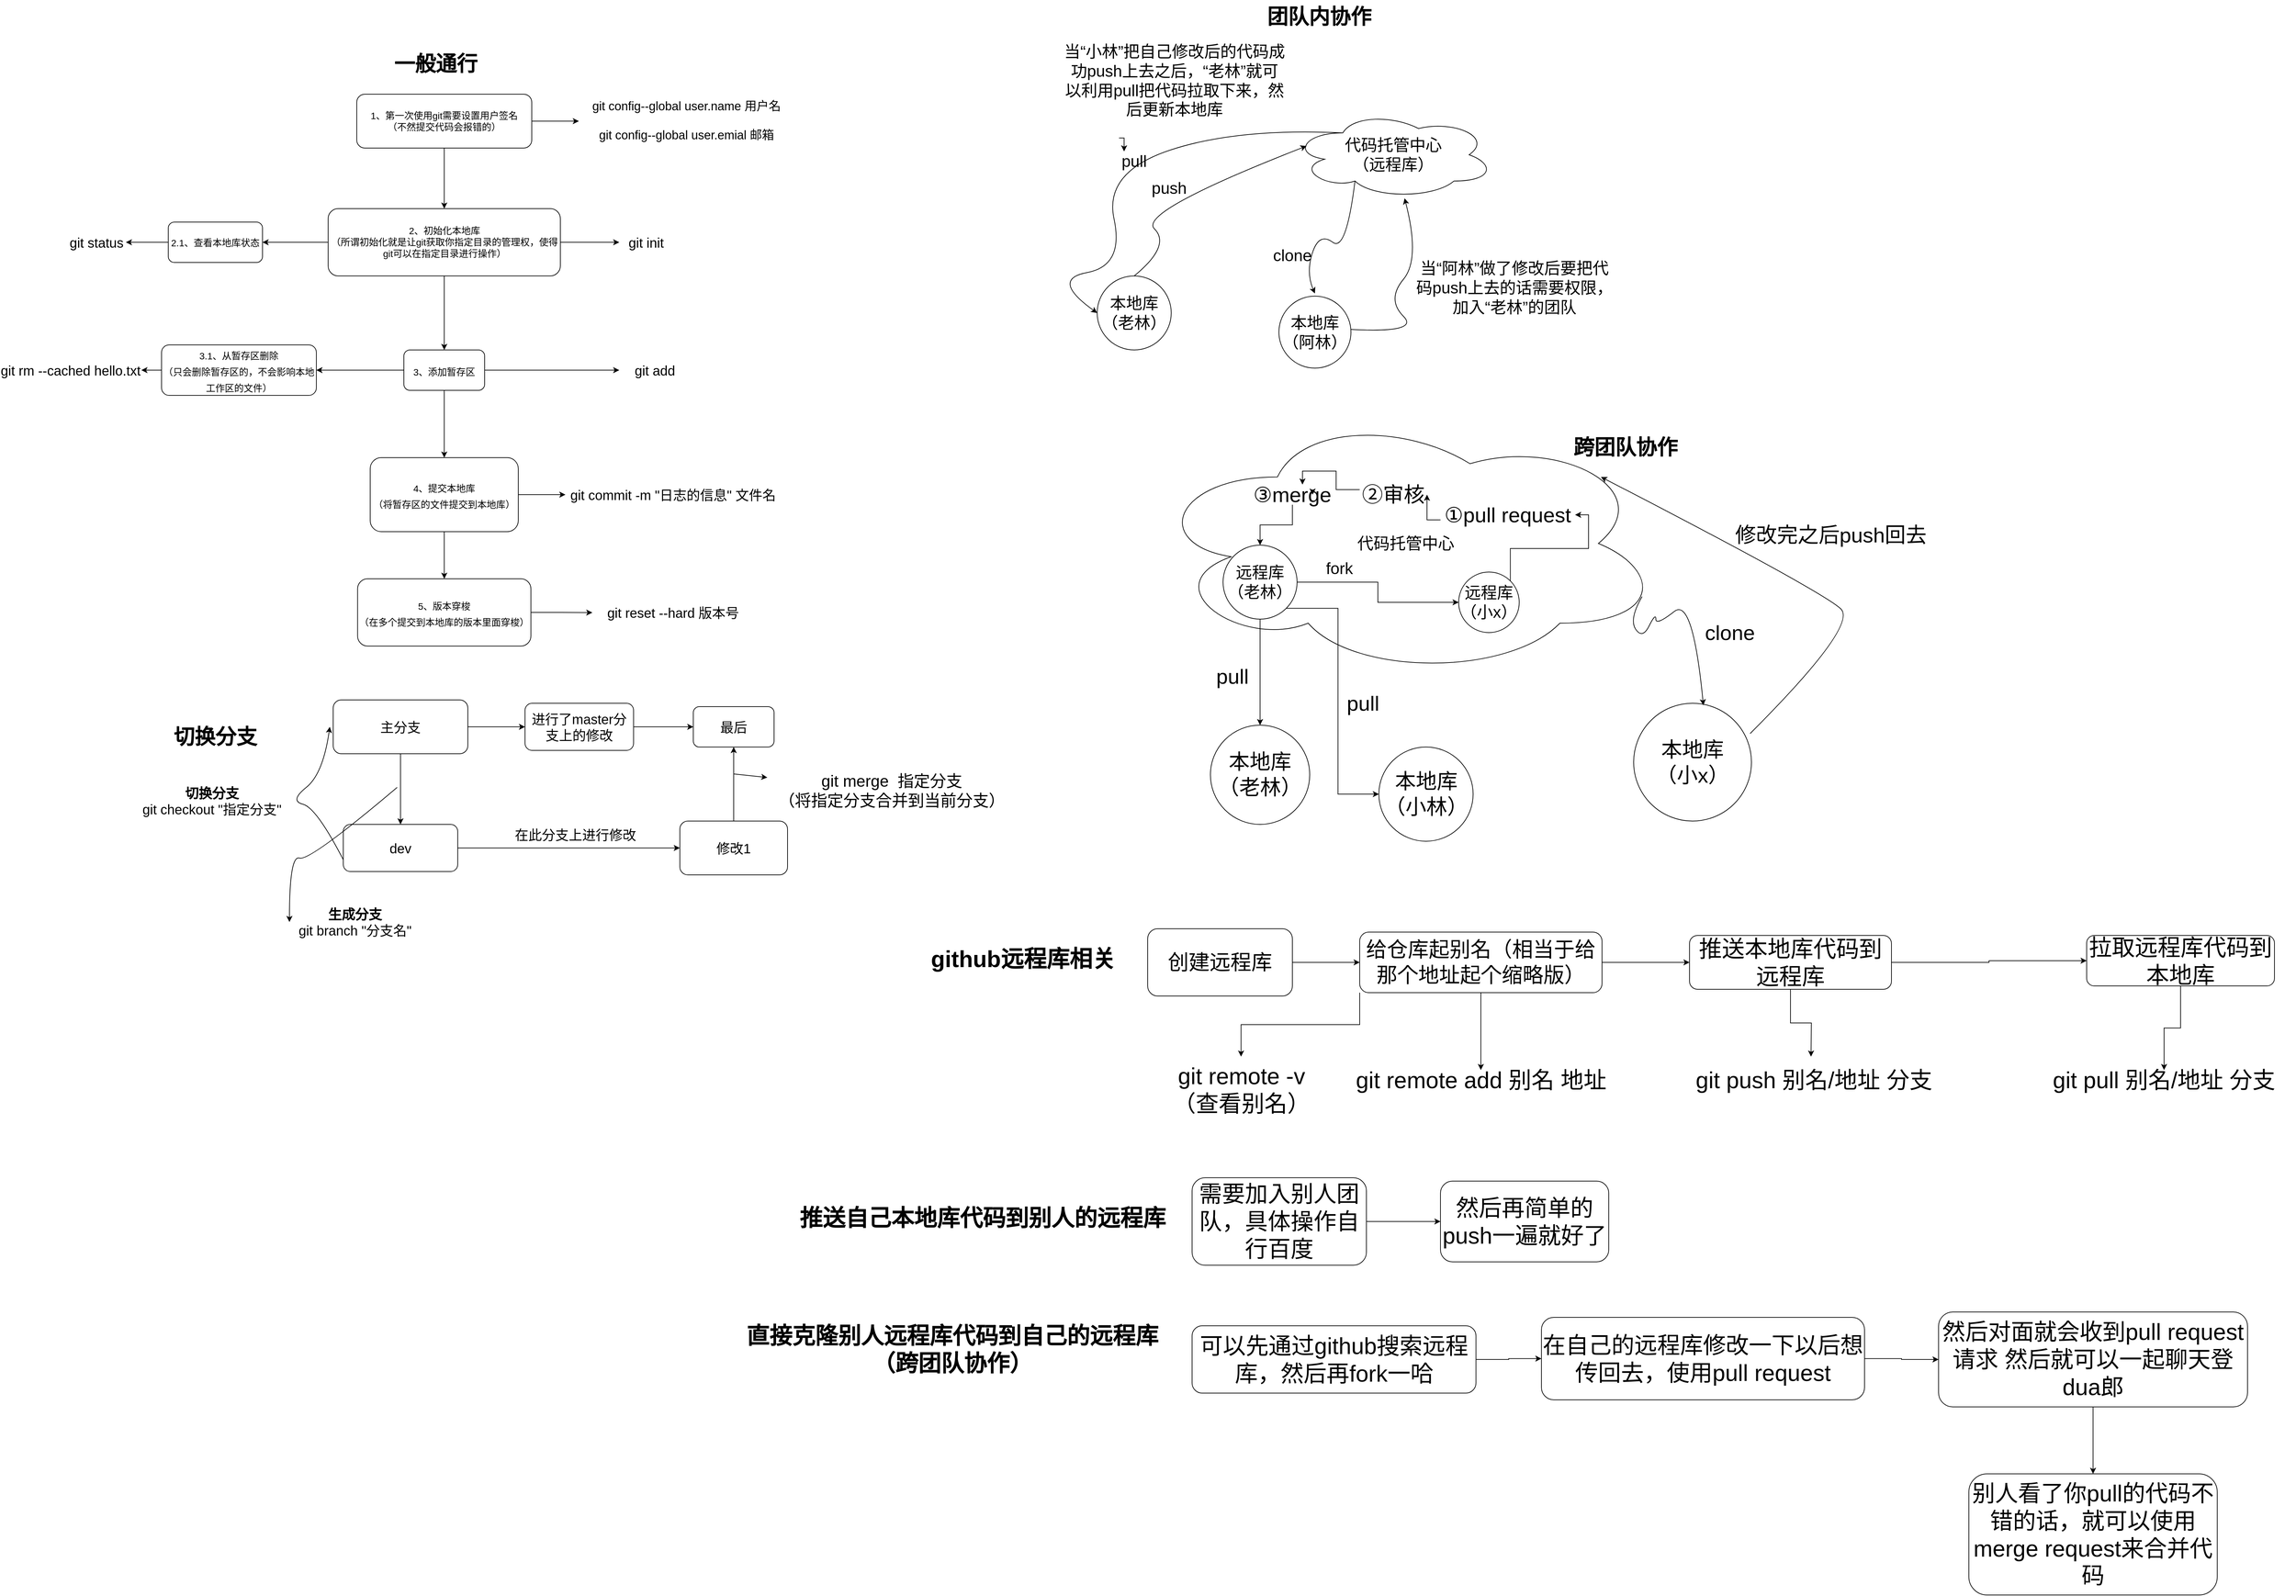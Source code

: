<mxfile version="16.5.1" type="device"><diagram id="C5RBs43oDa-KdzZeNtuy" name="Page-1"><mxGraphModel dx="3422" dy="1723" grid="1" gridSize="10" guides="1" tooltips="1" connect="1" arrows="1" fold="1" page="1" pageScale="1" pageWidth="827" pageHeight="1169" math="0" shadow="0"><root><mxCell id="WIyWlLk6GJQsqaUBKTNV-0"/><mxCell id="WIyWlLk6GJQsqaUBKTNV-1" parent="WIyWlLk6GJQsqaUBKTNV-0"/><mxCell id="z1bAeYXNtWVcuy7Jk_xN-4" style="edgeStyle=orthogonalEdgeStyle;rounded=0;orthogonalLoop=1;jettySize=auto;html=1;exitX=1;exitY=0.5;exitDx=0;exitDy=0;" edge="1" parent="WIyWlLk6GJQsqaUBKTNV-1" source="z1bAeYXNtWVcuy7Jk_xN-0" target="z1bAeYXNtWVcuy7Jk_xN-2"><mxGeometry relative="1" as="geometry"/></mxCell><mxCell id="z1bAeYXNtWVcuy7Jk_xN-11" style="edgeStyle=orthogonalEdgeStyle;rounded=0;orthogonalLoop=1;jettySize=auto;html=1;exitX=0.5;exitY=1;exitDx=0;exitDy=0;fontSize=18;" edge="1" parent="WIyWlLk6GJQsqaUBKTNV-1" source="z1bAeYXNtWVcuy7Jk_xN-0" target="z1bAeYXNtWVcuy7Jk_xN-6"><mxGeometry relative="1" as="geometry"/></mxCell><mxCell id="z1bAeYXNtWVcuy7Jk_xN-0" value="&lt;font style=&quot;font-size: 14px&quot;&gt;1、第一次使用git需要设置用户签名&lt;br&gt;（不然提交代码会报错的）&lt;/font&gt;" style="rounded=1;whiteSpace=wrap;html=1;" vertex="1" parent="WIyWlLk6GJQsqaUBKTNV-1"><mxGeometry x="-30" y="220" width="260" height="80" as="geometry"/></mxCell><mxCell id="z1bAeYXNtWVcuy7Jk_xN-2" value="&lt;font style=&quot;font-size: 18px&quot;&gt;git config--global user.name 用户名&lt;br&gt;&lt;br&gt;git config--global user.emial 邮箱&lt;/font&gt;" style="text;html=1;strokeColor=none;fillColor=none;align=center;verticalAlign=middle;whiteSpace=wrap;rounded=0;" vertex="1" parent="WIyWlLk6GJQsqaUBKTNV-1"><mxGeometry x="300" y="245" width="320" height="30" as="geometry"/></mxCell><mxCell id="z1bAeYXNtWVcuy7Jk_xN-8" style="edgeStyle=orthogonalEdgeStyle;rounded=0;orthogonalLoop=1;jettySize=auto;html=1;exitX=1;exitY=0.5;exitDx=0;exitDy=0;fontSize=18;" edge="1" parent="WIyWlLk6GJQsqaUBKTNV-1" source="z1bAeYXNtWVcuy7Jk_xN-6"><mxGeometry relative="1" as="geometry"><mxPoint x="360" y="440" as="targetPoint"/><Array as="points"><mxPoint x="300" y="440"/><mxPoint x="300" y="440"/></Array></mxGeometry></mxCell><mxCell id="z1bAeYXNtWVcuy7Jk_xN-10" style="edgeStyle=orthogonalEdgeStyle;rounded=0;orthogonalLoop=1;jettySize=auto;html=1;exitX=0;exitY=0.5;exitDx=0;exitDy=0;entryX=1;entryY=0.5;entryDx=0;entryDy=0;fontSize=18;" edge="1" parent="WIyWlLk6GJQsqaUBKTNV-1" source="z1bAeYXNtWVcuy7Jk_xN-6" target="z1bAeYXNtWVcuy7Jk_xN-9"><mxGeometry relative="1" as="geometry"/></mxCell><mxCell id="z1bAeYXNtWVcuy7Jk_xN-16" style="edgeStyle=orthogonalEdgeStyle;rounded=0;orthogonalLoop=1;jettySize=auto;html=1;exitX=0.5;exitY=1;exitDx=0;exitDy=0;fontSize=20;" edge="1" parent="WIyWlLk6GJQsqaUBKTNV-1" source="z1bAeYXNtWVcuy7Jk_xN-6" target="z1bAeYXNtWVcuy7Jk_xN-15"><mxGeometry relative="1" as="geometry"/></mxCell><mxCell id="z1bAeYXNtWVcuy7Jk_xN-6" value="&lt;font style=&quot;font-size: 14px&quot;&gt;2、初始化本地库&lt;br&gt;（所谓初始化就是让git获取你指定目录的管理权，使得git可以在指定目录进行操作）&lt;/font&gt;" style="rounded=1;whiteSpace=wrap;html=1;" vertex="1" parent="WIyWlLk6GJQsqaUBKTNV-1"><mxGeometry x="-72.5" y="390" width="345" height="100" as="geometry"/></mxCell><mxCell id="z1bAeYXNtWVcuy7Jk_xN-7" value="&lt;font style=&quot;font-size: 20px&quot;&gt;git init&lt;/font&gt;" style="text;html=1;strokeColor=none;fillColor=none;align=center;verticalAlign=middle;whiteSpace=wrap;rounded=0;" vertex="1" parent="WIyWlLk6GJQsqaUBKTNV-1"><mxGeometry x="370" y="425" width="60" height="30" as="geometry"/></mxCell><mxCell id="z1bAeYXNtWVcuy7Jk_xN-14" style="edgeStyle=orthogonalEdgeStyle;rounded=0;orthogonalLoop=1;jettySize=auto;html=1;exitX=0;exitY=0.5;exitDx=0;exitDy=0;fontSize=14;" edge="1" parent="WIyWlLk6GJQsqaUBKTNV-1" source="z1bAeYXNtWVcuy7Jk_xN-9" target="z1bAeYXNtWVcuy7Jk_xN-12"><mxGeometry relative="1" as="geometry"/></mxCell><mxCell id="z1bAeYXNtWVcuy7Jk_xN-9" value="&lt;font style=&quot;font-size: 14px&quot;&gt;2.1、查看本地库状态&lt;/font&gt;" style="rounded=1;whiteSpace=wrap;html=1;fontSize=18;" vertex="1" parent="WIyWlLk6GJQsqaUBKTNV-1"><mxGeometry x="-310" y="410" width="140" height="60" as="geometry"/></mxCell><mxCell id="z1bAeYXNtWVcuy7Jk_xN-12" value="&lt;font style=&quot;font-size: 20px&quot;&gt;git status&lt;/font&gt;" style="text;html=1;strokeColor=none;fillColor=none;align=center;verticalAlign=middle;whiteSpace=wrap;rounded=0;fontSize=14;" vertex="1" parent="WIyWlLk6GJQsqaUBKTNV-1"><mxGeometry x="-460" y="425" width="87" height="30" as="geometry"/></mxCell><mxCell id="z1bAeYXNtWVcuy7Jk_xN-18" style="edgeStyle=orthogonalEdgeStyle;rounded=0;orthogonalLoop=1;jettySize=auto;html=1;exitX=1;exitY=0.5;exitDx=0;exitDy=0;fontSize=14;" edge="1" parent="WIyWlLk6GJQsqaUBKTNV-1" source="z1bAeYXNtWVcuy7Jk_xN-15"><mxGeometry relative="1" as="geometry"><mxPoint x="360" y="630" as="targetPoint"/></mxGeometry></mxCell><mxCell id="z1bAeYXNtWVcuy7Jk_xN-21" style="edgeStyle=orthogonalEdgeStyle;rounded=0;orthogonalLoop=1;jettySize=auto;html=1;exitX=0;exitY=0.5;exitDx=0;exitDy=0;fontSize=14;" edge="1" parent="WIyWlLk6GJQsqaUBKTNV-1" source="z1bAeYXNtWVcuy7Jk_xN-15" target="z1bAeYXNtWVcuy7Jk_xN-20"><mxGeometry relative="1" as="geometry"/></mxCell><mxCell id="z1bAeYXNtWVcuy7Jk_xN-25" style="edgeStyle=orthogonalEdgeStyle;rounded=0;orthogonalLoop=1;jettySize=auto;html=1;exitX=0.5;exitY=1;exitDx=0;exitDy=0;fontSize=20;" edge="1" parent="WIyWlLk6GJQsqaUBKTNV-1" source="z1bAeYXNtWVcuy7Jk_xN-15" target="z1bAeYXNtWVcuy7Jk_xN-24"><mxGeometry relative="1" as="geometry"/></mxCell><mxCell id="z1bAeYXNtWVcuy7Jk_xN-15" value="&lt;font style=&quot;font-size: 14px&quot;&gt;3、添加暂存区&lt;/font&gt;" style="rounded=1;whiteSpace=wrap;html=1;fontSize=20;" vertex="1" parent="WIyWlLk6GJQsqaUBKTNV-1"><mxGeometry x="40" y="600" width="120" height="60" as="geometry"/></mxCell><mxCell id="z1bAeYXNtWVcuy7Jk_xN-17" value="&lt;font style=&quot;font-size: 20px&quot;&gt;git add&lt;/font&gt;" style="text;html=1;strokeColor=none;fillColor=none;align=center;verticalAlign=middle;whiteSpace=wrap;rounded=0;fontSize=14;" vertex="1" parent="WIyWlLk6GJQsqaUBKTNV-1"><mxGeometry x="370" y="615" width="86" height="30" as="geometry"/></mxCell><mxCell id="z1bAeYXNtWVcuy7Jk_xN-23" style="edgeStyle=orthogonalEdgeStyle;rounded=0;orthogonalLoop=1;jettySize=auto;html=1;exitX=0;exitY=0.5;exitDx=0;exitDy=0;fontSize=14;" edge="1" parent="WIyWlLk6GJQsqaUBKTNV-1" source="z1bAeYXNtWVcuy7Jk_xN-20" target="z1bAeYXNtWVcuy7Jk_xN-22"><mxGeometry relative="1" as="geometry"/></mxCell><mxCell id="z1bAeYXNtWVcuy7Jk_xN-20" value="&lt;font style=&quot;font-size: 14px&quot;&gt;3.1、从暂存区删除&lt;br&gt;（只会删除暂存区的，不会影响本地工作区的文件）&lt;/font&gt;" style="rounded=1;whiteSpace=wrap;html=1;fontSize=20;" vertex="1" parent="WIyWlLk6GJQsqaUBKTNV-1"><mxGeometry x="-320" y="592.5" width="230" height="75" as="geometry"/></mxCell><mxCell id="z1bAeYXNtWVcuy7Jk_xN-22" value="&lt;font style=&quot;font-size: 20px&quot;&gt;git rm --cached hello.txt&lt;/font&gt;" style="text;html=1;strokeColor=none;fillColor=none;align=center;verticalAlign=middle;whiteSpace=wrap;rounded=0;fontSize=14;" vertex="1" parent="WIyWlLk6GJQsqaUBKTNV-1"><mxGeometry x="-560" y="615" width="210" height="30" as="geometry"/></mxCell><mxCell id="z1bAeYXNtWVcuy7Jk_xN-27" style="edgeStyle=orthogonalEdgeStyle;rounded=0;orthogonalLoop=1;jettySize=auto;html=1;exitX=1;exitY=0.5;exitDx=0;exitDy=0;fontSize=20;" edge="1" parent="WIyWlLk6GJQsqaUBKTNV-1" source="z1bAeYXNtWVcuy7Jk_xN-24" target="z1bAeYXNtWVcuy7Jk_xN-26"><mxGeometry relative="1" as="geometry"/></mxCell><mxCell id="z1bAeYXNtWVcuy7Jk_xN-31" style="edgeStyle=orthogonalEdgeStyle;rounded=0;orthogonalLoop=1;jettySize=auto;html=1;exitX=0.5;exitY=1;exitDx=0;exitDy=0;fontSize=20;" edge="1" parent="WIyWlLk6GJQsqaUBKTNV-1" source="z1bAeYXNtWVcuy7Jk_xN-24" target="z1bAeYXNtWVcuy7Jk_xN-30"><mxGeometry relative="1" as="geometry"/></mxCell><mxCell id="z1bAeYXNtWVcuy7Jk_xN-24" value="&lt;font style=&quot;font-size: 14px&quot;&gt;4、提交本地库&lt;br&gt;（将暂存区的文件提交到本地库）&lt;br&gt;&lt;/font&gt;" style="rounded=1;whiteSpace=wrap;html=1;fontSize=20;" vertex="1" parent="WIyWlLk6GJQsqaUBKTNV-1"><mxGeometry x="-10" y="760" width="220" height="110" as="geometry"/></mxCell><mxCell id="z1bAeYXNtWVcuy7Jk_xN-26" value="&lt;font style=&quot;font-size: 20px&quot;&gt;git commit -m &quot;日志的信息&quot; 文件名&lt;/font&gt;" style="text;html=1;strokeColor=none;fillColor=none;align=center;verticalAlign=middle;whiteSpace=wrap;rounded=0;fontSize=14;" vertex="1" parent="WIyWlLk6GJQsqaUBKTNV-1"><mxGeometry x="280" y="780" width="320" height="70" as="geometry"/></mxCell><mxCell id="z1bAeYXNtWVcuy7Jk_xN-34" style="edgeStyle=orthogonalEdgeStyle;rounded=0;orthogonalLoop=1;jettySize=auto;html=1;exitX=1;exitY=0.5;exitDx=0;exitDy=0;fontSize=20;" edge="1" parent="WIyWlLk6GJQsqaUBKTNV-1" source="z1bAeYXNtWVcuy7Jk_xN-30"><mxGeometry relative="1" as="geometry"><mxPoint x="320" y="990.286" as="targetPoint"/></mxGeometry></mxCell><mxCell id="z1bAeYXNtWVcuy7Jk_xN-30" value="&lt;font style=&quot;font-size: 14px&quot;&gt;5、版本穿梭&lt;br&gt;（在多个提交到本地库的版本里面穿梭）&lt;br&gt;&lt;/font&gt;" style="rounded=1;whiteSpace=wrap;html=1;fontSize=20;" vertex="1" parent="WIyWlLk6GJQsqaUBKTNV-1"><mxGeometry x="-28.75" y="940" width="257.5" height="100" as="geometry"/></mxCell><mxCell id="z1bAeYXNtWVcuy7Jk_xN-32" value="&lt;font style=&quot;font-size: 20px&quot;&gt;git reset --hard 版本号&lt;/font&gt;" style="text;html=1;strokeColor=none;fillColor=none;align=center;verticalAlign=middle;whiteSpace=wrap;rounded=0;fontSize=14;" vertex="1" parent="WIyWlLk6GJQsqaUBKTNV-1"><mxGeometry x="330" y="975" width="220" height="30" as="geometry"/></mxCell><mxCell id="z1bAeYXNtWVcuy7Jk_xN-37" style="edgeStyle=orthogonalEdgeStyle;rounded=0;orthogonalLoop=1;jettySize=auto;html=1;exitX=1;exitY=0.5;exitDx=0;exitDy=0;entryX=0;entryY=0.5;entryDx=0;entryDy=0;fontSize=20;" edge="1" parent="WIyWlLk6GJQsqaUBKTNV-1" source="z1bAeYXNtWVcuy7Jk_xN-35" target="z1bAeYXNtWVcuy7Jk_xN-36"><mxGeometry relative="1" as="geometry"/></mxCell><mxCell id="z1bAeYXNtWVcuy7Jk_xN-42" style="edgeStyle=orthogonalEdgeStyle;rounded=0;orthogonalLoop=1;jettySize=auto;html=1;exitX=0.5;exitY=1;exitDx=0;exitDy=0;fontSize=20;" edge="1" parent="WIyWlLk6GJQsqaUBKTNV-1" source="z1bAeYXNtWVcuy7Jk_xN-35" target="z1bAeYXNtWVcuy7Jk_xN-39"><mxGeometry relative="1" as="geometry"><Array as="points"><mxPoint x="35" y="1260"/><mxPoint x="35" y="1260"/></Array></mxGeometry></mxCell><mxCell id="z1bAeYXNtWVcuy7Jk_xN-35" value="主分支" style="rounded=1;whiteSpace=wrap;html=1;fontSize=20;" vertex="1" parent="WIyWlLk6GJQsqaUBKTNV-1"><mxGeometry x="-65" y="1120" width="200" height="80" as="geometry"/></mxCell><mxCell id="z1bAeYXNtWVcuy7Jk_xN-41" style="edgeStyle=orthogonalEdgeStyle;rounded=0;orthogonalLoop=1;jettySize=auto;html=1;exitX=1;exitY=0.5;exitDx=0;exitDy=0;entryX=0;entryY=0.5;entryDx=0;entryDy=0;fontSize=20;" edge="1" parent="WIyWlLk6GJQsqaUBKTNV-1" source="z1bAeYXNtWVcuy7Jk_xN-36" target="z1bAeYXNtWVcuy7Jk_xN-38"><mxGeometry relative="1" as="geometry"/></mxCell><mxCell id="z1bAeYXNtWVcuy7Jk_xN-36" value="进行了master分支上的修改" style="rounded=1;whiteSpace=wrap;html=1;fontSize=20;" vertex="1" parent="WIyWlLk6GJQsqaUBKTNV-1"><mxGeometry x="220" y="1125" width="161.25" height="70" as="geometry"/></mxCell><mxCell id="z1bAeYXNtWVcuy7Jk_xN-38" value="最后" style="rounded=1;whiteSpace=wrap;html=1;fontSize=20;" vertex="1" parent="WIyWlLk6GJQsqaUBKTNV-1"><mxGeometry x="470" y="1130" width="120" height="60" as="geometry"/></mxCell><mxCell id="z1bAeYXNtWVcuy7Jk_xN-43" style="edgeStyle=orthogonalEdgeStyle;rounded=0;orthogonalLoop=1;jettySize=auto;html=1;exitX=1;exitY=0.5;exitDx=0;exitDy=0;fontSize=20;" edge="1" parent="WIyWlLk6GJQsqaUBKTNV-1" source="z1bAeYXNtWVcuy7Jk_xN-39" target="z1bAeYXNtWVcuy7Jk_xN-40"><mxGeometry relative="1" as="geometry"/></mxCell><mxCell id="z1bAeYXNtWVcuy7Jk_xN-39" value="dev" style="rounded=1;whiteSpace=wrap;html=1;fontSize=20;" vertex="1" parent="WIyWlLk6GJQsqaUBKTNV-1"><mxGeometry x="-50" y="1305" width="170" height="70" as="geometry"/></mxCell><mxCell id="z1bAeYXNtWVcuy7Jk_xN-44" style="edgeStyle=orthogonalEdgeStyle;rounded=0;orthogonalLoop=1;jettySize=auto;html=1;exitX=0.5;exitY=0;exitDx=0;exitDy=0;fontSize=20;" edge="1" parent="WIyWlLk6GJQsqaUBKTNV-1" source="z1bAeYXNtWVcuy7Jk_xN-40" target="z1bAeYXNtWVcuy7Jk_xN-38"><mxGeometry relative="1" as="geometry"/></mxCell><mxCell id="z1bAeYXNtWVcuy7Jk_xN-40" value="修改1" style="rounded=1;whiteSpace=wrap;html=1;fontSize=20;" vertex="1" parent="WIyWlLk6GJQsqaUBKTNV-1"><mxGeometry x="450" y="1300" width="160" height="80" as="geometry"/></mxCell><mxCell id="z1bAeYXNtWVcuy7Jk_xN-48" value="" style="curved=1;endArrow=classic;html=1;rounded=0;fontSize=20;exitX=0;exitY=0.75;exitDx=0;exitDy=0;" edge="1" parent="WIyWlLk6GJQsqaUBKTNV-1" source="z1bAeYXNtWVcuy7Jk_xN-39"><mxGeometry width="50" height="50" relative="1" as="geometry"><mxPoint x="-210" y="1340" as="sourcePoint"/><mxPoint x="-70" y="1160" as="targetPoint"/><Array as="points"><mxPoint x="-90" y="1280"/><mxPoint x="-130" y="1270"/><mxPoint x="-80" y="1230"/></Array></mxGeometry></mxCell><mxCell id="z1bAeYXNtWVcuy7Jk_xN-49" value="&lt;b&gt;切换分支&lt;/b&gt;&lt;br&gt;git checkout &quot;指定分支&quot;" style="text;html=1;strokeColor=none;fillColor=none;align=center;verticalAlign=middle;whiteSpace=wrap;rounded=0;fontSize=20;" vertex="1" parent="WIyWlLk6GJQsqaUBKTNV-1"><mxGeometry x="-360" y="1240" width="230" height="60" as="geometry"/></mxCell><mxCell id="z1bAeYXNtWVcuy7Jk_xN-50" value="&lt;b&gt;生成分支&lt;/b&gt;&lt;br&gt;git branch &quot;分支名&quot;" style="text;html=1;strokeColor=none;fillColor=none;align=center;verticalAlign=middle;whiteSpace=wrap;rounded=0;fontSize=20;" vertex="1" parent="WIyWlLk6GJQsqaUBKTNV-1"><mxGeometry x="-125" y="1420" width="185" height="60" as="geometry"/></mxCell><mxCell id="z1bAeYXNtWVcuy7Jk_xN-51" value="" style="curved=1;endArrow=classic;html=1;rounded=0;fontSize=20;" edge="1" parent="WIyWlLk6GJQsqaUBKTNV-1"><mxGeometry width="50" height="50" relative="1" as="geometry"><mxPoint x="30" y="1250" as="sourcePoint"/><mxPoint x="-130" y="1450" as="targetPoint"/><Array as="points"><mxPoint x="-100" y="1360"/><mxPoint x="-130" y="1350"/></Array></mxGeometry></mxCell><mxCell id="z1bAeYXNtWVcuy7Jk_xN-52" value="在此分支上进行修改" style="text;html=1;strokeColor=none;fillColor=none;align=center;verticalAlign=middle;whiteSpace=wrap;rounded=0;fontSize=20;" vertex="1" parent="WIyWlLk6GJQsqaUBKTNV-1"><mxGeometry x="190" y="1305" width="210" height="30" as="geometry"/></mxCell><mxCell id="z1bAeYXNtWVcuy7Jk_xN-53" value="&lt;font style=&quot;font-size: 24px&quot;&gt;git merge&amp;nbsp; 指定分支&lt;br&gt;（将指定分支合并到当前分支）&lt;br&gt;&lt;/font&gt;" style="text;html=1;strokeColor=none;fillColor=none;align=center;verticalAlign=middle;whiteSpace=wrap;rounded=0;fontSize=20;" vertex="1" parent="WIyWlLk6GJQsqaUBKTNV-1"><mxGeometry x="580" y="1220" width="370" height="70" as="geometry"/></mxCell><mxCell id="z1bAeYXNtWVcuy7Jk_xN-54" value="" style="endArrow=classic;html=1;rounded=0;fontSize=24;" edge="1" parent="WIyWlLk6GJQsqaUBKTNV-1" target="z1bAeYXNtWVcuy7Jk_xN-53"><mxGeometry width="50" height="50" relative="1" as="geometry"><mxPoint x="530" y="1230" as="sourcePoint"/><mxPoint x="590" y="1210" as="targetPoint"/></mxGeometry></mxCell><mxCell id="z1bAeYXNtWVcuy7Jk_xN-57" value="&lt;span&gt;代码托管中心&lt;/span&gt;&lt;br&gt;&lt;span&gt;（远程库）&lt;/span&gt;" style="ellipse;shape=cloud;whiteSpace=wrap;html=1;fontSize=24;" vertex="1" parent="WIyWlLk6GJQsqaUBKTNV-1"><mxGeometry x="1360" y="245" width="300" height="130" as="geometry"/></mxCell><mxCell id="z1bAeYXNtWVcuy7Jk_xN-58" value="本地库&lt;br&gt;（老林）" style="ellipse;whiteSpace=wrap;html=1;aspect=fixed;fontSize=24;" vertex="1" parent="WIyWlLk6GJQsqaUBKTNV-1"><mxGeometry x="1070" y="490" width="110" height="110" as="geometry"/></mxCell><mxCell id="z1bAeYXNtWVcuy7Jk_xN-59" value="" style="curved=1;endArrow=classic;html=1;rounded=0;fontSize=24;exitX=0.5;exitY=0;exitDx=0;exitDy=0;entryX=0.07;entryY=0.4;entryDx=0;entryDy=0;entryPerimeter=0;" edge="1" parent="WIyWlLk6GJQsqaUBKTNV-1" source="z1bAeYXNtWVcuy7Jk_xN-58" target="z1bAeYXNtWVcuy7Jk_xN-57"><mxGeometry width="50" height="50" relative="1" as="geometry"><mxPoint x="1130" y="445" as="sourcePoint"/><mxPoint x="1180" y="395" as="targetPoint"/><Array as="points"><mxPoint x="1180" y="445"/><mxPoint x="1130" y="395"/></Array></mxGeometry></mxCell><mxCell id="z1bAeYXNtWVcuy7Jk_xN-60" value="push" style="text;html=1;strokeColor=none;fillColor=none;align=center;verticalAlign=middle;whiteSpace=wrap;rounded=0;fontSize=24;" vertex="1" parent="WIyWlLk6GJQsqaUBKTNV-1"><mxGeometry x="1147" y="345" width="60" height="30" as="geometry"/></mxCell><mxCell id="z1bAeYXNtWVcuy7Jk_xN-61" value="本地库&lt;br&gt;（阿林）" style="ellipse;whiteSpace=wrap;html=1;aspect=fixed;fontSize=24;" vertex="1" parent="WIyWlLk6GJQsqaUBKTNV-1"><mxGeometry x="1340" y="520" width="107" height="107" as="geometry"/></mxCell><mxCell id="z1bAeYXNtWVcuy7Jk_xN-63" value="" style="curved=1;endArrow=classic;html=1;rounded=0;fontSize=24;exitX=0.31;exitY=0.8;exitDx=0;exitDy=0;exitPerimeter=0;entryX=0.5;entryY=0;entryDx=0;entryDy=0;" edge="1" parent="WIyWlLk6GJQsqaUBKTNV-1" source="z1bAeYXNtWVcuy7Jk_xN-57"><mxGeometry width="50" height="50" relative="1" as="geometry"><mxPoint x="1340" y="455" as="sourcePoint"/><mxPoint x="1393.5" y="516" as="targetPoint"/><Array as="points"><mxPoint x="1440" y="455"/><mxPoint x="1400" y="425"/><mxPoint x="1380" y="485"/></Array></mxGeometry></mxCell><mxCell id="z1bAeYXNtWVcuy7Jk_xN-64" value="clone" style="text;html=1;strokeColor=none;fillColor=none;align=center;verticalAlign=middle;whiteSpace=wrap;rounded=0;fontSize=24;" vertex="1" parent="WIyWlLk6GJQsqaUBKTNV-1"><mxGeometry x="1330" y="445" width="60" height="30" as="geometry"/></mxCell><mxCell id="z1bAeYXNtWVcuy7Jk_xN-66" value="" style="curved=1;endArrow=classic;html=1;rounded=0;fontSize=24;exitX=1;exitY=0.5;exitDx=0;exitDy=0;" edge="1" parent="WIyWlLk6GJQsqaUBKTNV-1" target="z1bAeYXNtWVcuy7Jk_xN-57"><mxGeometry width="50" height="50" relative="1" as="geometry"><mxPoint x="1447.0" y="569.5" as="sourcePoint"/><mxPoint x="1550" y="525" as="targetPoint"/><Array as="points"><mxPoint x="1550" y="575"/><mxPoint x="1500" y="525"/><mxPoint x="1550" y="465"/></Array></mxGeometry></mxCell><mxCell id="z1bAeYXNtWVcuy7Jk_xN-67" value="当“阿林”做了修改后要把代码push上去的话需要权限，加入“老林”的团队" style="text;html=1;strokeColor=none;fillColor=none;align=center;verticalAlign=middle;whiteSpace=wrap;rounded=0;fontSize=24;" vertex="1" parent="WIyWlLk6GJQsqaUBKTNV-1"><mxGeometry x="1540" y="455" width="300" height="105" as="geometry"/></mxCell><mxCell id="z1bAeYXNtWVcuy7Jk_xN-68" value="" style="curved=1;endArrow=classic;html=1;rounded=0;fontSize=24;exitX=0.25;exitY=0.25;exitDx=0;exitDy=0;exitPerimeter=0;entryX=0;entryY=0.5;entryDx=0;entryDy=0;" edge="1" parent="WIyWlLk6GJQsqaUBKTNV-1" source="z1bAeYXNtWVcuy7Jk_xN-57" target="z1bAeYXNtWVcuy7Jk_xN-58"><mxGeometry width="50" height="50" relative="1" as="geometry"><mxPoint x="1000" y="545" as="sourcePoint"/><mxPoint x="1050" y="495" as="targetPoint"/><Array as="points"><mxPoint x="1280" y="270"/><mxPoint x="1080" y="335"/><mxPoint x="1110" y="475"/><mxPoint x="1000" y="495"/></Array></mxGeometry></mxCell><mxCell id="z1bAeYXNtWVcuy7Jk_xN-69" value="pull" style="text;html=1;strokeColor=none;fillColor=none;align=center;verticalAlign=middle;whiteSpace=wrap;rounded=0;fontSize=24;" vertex="1" parent="WIyWlLk6GJQsqaUBKTNV-1"><mxGeometry x="1095" y="305" width="60" height="30" as="geometry"/></mxCell><mxCell id="z1bAeYXNtWVcuy7Jk_xN-72" style="edgeStyle=orthogonalEdgeStyle;rounded=0;orthogonalLoop=1;jettySize=auto;html=1;exitX=0.25;exitY=1;exitDx=0;exitDy=0;entryX=0.25;entryY=0;entryDx=0;entryDy=0;fontSize=24;" edge="1" parent="WIyWlLk6GJQsqaUBKTNV-1" source="z1bAeYXNtWVcuy7Jk_xN-70" target="z1bAeYXNtWVcuy7Jk_xN-69"><mxGeometry relative="1" as="geometry"/></mxCell><mxCell id="z1bAeYXNtWVcuy7Jk_xN-70" value="当“小林”把自己修改后的代码成功push上去之后，“老林”就可以利用pull把代码拉取下来，然后更新本地库" style="text;html=1;strokeColor=none;fillColor=none;align=center;verticalAlign=middle;whiteSpace=wrap;rounded=0;fontSize=24;" vertex="1" parent="WIyWlLk6GJQsqaUBKTNV-1"><mxGeometry x="1020" y="115" width="330" height="170" as="geometry"/></mxCell><mxCell id="z1bAeYXNtWVcuy7Jk_xN-73" value="代码托管中心&lt;br&gt;" style="ellipse;shape=cloud;whiteSpace=wrap;html=1;fontSize=24;" vertex="1" parent="WIyWlLk6GJQsqaUBKTNV-1"><mxGeometry x="1147" y="690" width="763" height="395" as="geometry"/></mxCell><mxCell id="z1bAeYXNtWVcuy7Jk_xN-76" style="edgeStyle=orthogonalEdgeStyle;rounded=0;orthogonalLoop=1;jettySize=auto;html=1;exitX=1;exitY=0.5;exitDx=0;exitDy=0;fontSize=24;" edge="1" parent="WIyWlLk6GJQsqaUBKTNV-1" source="z1bAeYXNtWVcuy7Jk_xN-74" target="z1bAeYXNtWVcuy7Jk_xN-75"><mxGeometry relative="1" as="geometry"/></mxCell><mxCell id="z1bAeYXNtWVcuy7Jk_xN-104" style="edgeStyle=orthogonalEdgeStyle;rounded=0;orthogonalLoop=1;jettySize=auto;html=1;exitX=0.5;exitY=1;exitDx=0;exitDy=0;entryX=0.5;entryY=0;entryDx=0;entryDy=0;fontSize=31;" edge="1" parent="WIyWlLk6GJQsqaUBKTNV-1" source="z1bAeYXNtWVcuy7Jk_xN-74" target="z1bAeYXNtWVcuy7Jk_xN-102"><mxGeometry relative="1" as="geometry"/></mxCell><mxCell id="z1bAeYXNtWVcuy7Jk_xN-107" style="edgeStyle=orthogonalEdgeStyle;rounded=0;orthogonalLoop=1;jettySize=auto;html=1;exitX=1;exitY=1;exitDx=0;exitDy=0;entryX=0;entryY=0.5;entryDx=0;entryDy=0;fontSize=31;" edge="1" parent="WIyWlLk6GJQsqaUBKTNV-1" source="z1bAeYXNtWVcuy7Jk_xN-74" target="z1bAeYXNtWVcuy7Jk_xN-106"><mxGeometry relative="1" as="geometry"/></mxCell><mxCell id="z1bAeYXNtWVcuy7Jk_xN-74" value="远程库&lt;br&gt;（老林）" style="ellipse;whiteSpace=wrap;html=1;aspect=fixed;fontSize=24;" vertex="1" parent="WIyWlLk6GJQsqaUBKTNV-1"><mxGeometry x="1257" y="890" width="110" height="110" as="geometry"/></mxCell><mxCell id="z1bAeYXNtWVcuy7Jk_xN-94" style="edgeStyle=orthogonalEdgeStyle;rounded=0;orthogonalLoop=1;jettySize=auto;html=1;exitX=1;exitY=0;exitDx=0;exitDy=0;entryX=1;entryY=0.5;entryDx=0;entryDy=0;fontSize=31;" edge="1" parent="WIyWlLk6GJQsqaUBKTNV-1" source="z1bAeYXNtWVcuy7Jk_xN-75" target="z1bAeYXNtWVcuy7Jk_xN-90"><mxGeometry relative="1" as="geometry"/></mxCell><mxCell id="z1bAeYXNtWVcuy7Jk_xN-75" value="远程库&lt;br&gt;（小x）" style="ellipse;whiteSpace=wrap;html=1;aspect=fixed;fontSize=24;" vertex="1" parent="WIyWlLk6GJQsqaUBKTNV-1"><mxGeometry x="1607" y="930" width="90" height="90" as="geometry"/></mxCell><mxCell id="z1bAeYXNtWVcuy7Jk_xN-77" value="fork" style="text;html=1;strokeColor=none;fillColor=none;align=center;verticalAlign=middle;whiteSpace=wrap;rounded=0;fontSize=24;" vertex="1" parent="WIyWlLk6GJQsqaUBKTNV-1"><mxGeometry x="1400" y="910" width="60" height="30" as="geometry"/></mxCell><mxCell id="z1bAeYXNtWVcuy7Jk_xN-80" value="&lt;b&gt;&lt;font style=&quot;font-size: 31px&quot;&gt;团队内协作&lt;/font&gt;&lt;/b&gt;" style="text;html=1;strokeColor=none;fillColor=none;align=center;verticalAlign=middle;whiteSpace=wrap;rounded=0;fontSize=24;" vertex="1" parent="WIyWlLk6GJQsqaUBKTNV-1"><mxGeometry x="1305" y="80" width="190" height="50" as="geometry"/></mxCell><mxCell id="z1bAeYXNtWVcuy7Jk_xN-81" value="&lt;b&gt;切换分支&lt;/b&gt;" style="text;html=1;strokeColor=none;fillColor=none;align=center;verticalAlign=middle;whiteSpace=wrap;rounded=0;fontSize=31;" vertex="1" parent="WIyWlLk6GJQsqaUBKTNV-1"><mxGeometry x="-320" y="1159" width="160" height="31" as="geometry"/></mxCell><mxCell id="z1bAeYXNtWVcuy7Jk_xN-82" value="&lt;b&gt;一般通行&lt;/b&gt;" style="text;html=1;strokeColor=none;fillColor=none;align=center;verticalAlign=middle;whiteSpace=wrap;rounded=0;fontSize=31;" vertex="1" parent="WIyWlLk6GJQsqaUBKTNV-1"><mxGeometry x="-15" y="160" width="205" height="30" as="geometry"/></mxCell><mxCell id="z1bAeYXNtWVcuy7Jk_xN-83" value="本地库&lt;br&gt;（小x）" style="ellipse;whiteSpace=wrap;html=1;aspect=fixed;fontSize=31;" vertex="1" parent="WIyWlLk6GJQsqaUBKTNV-1"><mxGeometry x="1867" y="1125" width="175" height="175" as="geometry"/></mxCell><mxCell id="z1bAeYXNtWVcuy7Jk_xN-84" value="" style="curved=1;endArrow=classic;html=1;rounded=0;fontSize=31;exitX=0.96;exitY=0.7;exitDx=0;exitDy=0;exitPerimeter=0;entryX=0.592;entryY=0.017;entryDx=0;entryDy=0;entryPerimeter=0;" edge="1" parent="WIyWlLk6GJQsqaUBKTNV-1" source="z1bAeYXNtWVcuy7Jk_xN-73" target="z1bAeYXNtWVcuy7Jk_xN-83"><mxGeometry width="50" height="50" relative="1" as="geometry"><mxPoint x="1960" y="960" as="sourcePoint"/><mxPoint x="2010" y="910" as="targetPoint"/><Array as="points"><mxPoint x="1860" y="1000"/><mxPoint x="1880" y="1030"/><mxPoint x="1900" y="990"/><mxPoint x="1900" y="1010"/><mxPoint x="1955" y="967"/></Array></mxGeometry></mxCell><mxCell id="z1bAeYXNtWVcuy7Jk_xN-85" value="clone" style="text;html=1;strokeColor=none;fillColor=none;align=center;verticalAlign=middle;whiteSpace=wrap;rounded=0;fontSize=31;" vertex="1" parent="WIyWlLk6GJQsqaUBKTNV-1"><mxGeometry x="1980" y="1005" width="60" height="30" as="geometry"/></mxCell><mxCell id="z1bAeYXNtWVcuy7Jk_xN-86" value="&lt;b&gt;跨团队协作&lt;/b&gt;" style="text;html=1;strokeColor=none;fillColor=none;align=center;verticalAlign=middle;whiteSpace=wrap;rounded=0;fontSize=31;" vertex="1" parent="WIyWlLk6GJQsqaUBKTNV-1"><mxGeometry x="1730" y="730" width="250" height="30" as="geometry"/></mxCell><mxCell id="z1bAeYXNtWVcuy7Jk_xN-87" value="" style="curved=1;endArrow=classic;html=1;rounded=0;fontSize=31;exitX=0.989;exitY=0.257;exitDx=0;exitDy=0;exitPerimeter=0;entryX=0.88;entryY=0.25;entryDx=0;entryDy=0;entryPerimeter=0;" edge="1" parent="WIyWlLk6GJQsqaUBKTNV-1" source="z1bAeYXNtWVcuy7Jk_xN-83" target="z1bAeYXNtWVcuy7Jk_xN-73"><mxGeometry width="50" height="50" relative="1" as="geometry"><mxPoint x="2150" y="1010" as="sourcePoint"/><mxPoint x="2200" y="960" as="targetPoint"/><Array as="points"><mxPoint x="2200" y="1010"/><mxPoint x="2150" y="960"/></Array></mxGeometry></mxCell><mxCell id="z1bAeYXNtWVcuy7Jk_xN-88" value="修改完之后push回去" style="text;html=1;strokeColor=none;fillColor=none;align=center;verticalAlign=middle;whiteSpace=wrap;rounded=0;fontSize=31;" vertex="1" parent="WIyWlLk6GJQsqaUBKTNV-1"><mxGeometry x="2010" y="860" width="300" height="30" as="geometry"/></mxCell><mxCell id="z1bAeYXNtWVcuy7Jk_xN-97" style="edgeStyle=orthogonalEdgeStyle;rounded=0;orthogonalLoop=1;jettySize=auto;html=1;exitX=0;exitY=0.75;exitDx=0;exitDy=0;entryX=1;entryY=0.5;entryDx=0;entryDy=0;fontSize=31;" edge="1" parent="WIyWlLk6GJQsqaUBKTNV-1" source="z1bAeYXNtWVcuy7Jk_xN-90" target="z1bAeYXNtWVcuy7Jk_xN-96"><mxGeometry relative="1" as="geometry"/></mxCell><mxCell id="z1bAeYXNtWVcuy7Jk_xN-90" value="①pull request" style="text;html=1;strokeColor=none;fillColor=none;align=center;verticalAlign=middle;whiteSpace=wrap;rounded=0;fontSize=31;" vertex="1" parent="WIyWlLk6GJQsqaUBKTNV-1"><mxGeometry x="1580" y="830" width="200" height="30" as="geometry"/></mxCell><mxCell id="z1bAeYXNtWVcuy7Jk_xN-91" style="edgeStyle=orthogonalEdgeStyle;rounded=0;orthogonalLoop=1;jettySize=auto;html=1;exitX=0.5;exitY=1;exitDx=0;exitDy=0;fontSize=31;" edge="1" parent="WIyWlLk6GJQsqaUBKTNV-1" source="z1bAeYXNtWVcuy7Jk_xN-90" target="z1bAeYXNtWVcuy7Jk_xN-90"><mxGeometry relative="1" as="geometry"/></mxCell><mxCell id="z1bAeYXNtWVcuy7Jk_xN-95" style="edgeStyle=orthogonalEdgeStyle;rounded=0;orthogonalLoop=1;jettySize=auto;html=1;exitX=0.5;exitY=1;exitDx=0;exitDy=0;fontSize=31;" edge="1" parent="WIyWlLk6GJQsqaUBKTNV-1" source="z1bAeYXNtWVcuy7Jk_xN-90" target="z1bAeYXNtWVcuy7Jk_xN-90"><mxGeometry relative="1" as="geometry"/></mxCell><mxCell id="z1bAeYXNtWVcuy7Jk_xN-100" style="edgeStyle=orthogonalEdgeStyle;rounded=0;orthogonalLoop=1;jettySize=auto;html=1;exitX=0;exitY=0.25;exitDx=0;exitDy=0;entryX=0.75;entryY=0;entryDx=0;entryDy=0;fontSize=31;" edge="1" parent="WIyWlLk6GJQsqaUBKTNV-1" source="z1bAeYXNtWVcuy7Jk_xN-96" target="z1bAeYXNtWVcuy7Jk_xN-99"><mxGeometry relative="1" as="geometry"/></mxCell><mxCell id="z1bAeYXNtWVcuy7Jk_xN-96" value="②审核" style="text;html=1;strokeColor=none;fillColor=none;align=center;verticalAlign=middle;whiteSpace=wrap;rounded=0;fontSize=31;" vertex="1" parent="WIyWlLk6GJQsqaUBKTNV-1"><mxGeometry x="1460" y="800" width="100" height="30" as="geometry"/></mxCell><mxCell id="z1bAeYXNtWVcuy7Jk_xN-101" style="edgeStyle=orthogonalEdgeStyle;rounded=0;orthogonalLoop=1;jettySize=auto;html=1;exitX=0.5;exitY=1;exitDx=0;exitDy=0;entryX=0.5;entryY=0;entryDx=0;entryDy=0;fontSize=31;" edge="1" parent="WIyWlLk6GJQsqaUBKTNV-1" source="z1bAeYXNtWVcuy7Jk_xN-99" target="z1bAeYXNtWVcuy7Jk_xN-74"><mxGeometry relative="1" as="geometry"/></mxCell><mxCell id="z1bAeYXNtWVcuy7Jk_xN-99" value="③merge" style="text;html=1;strokeColor=none;fillColor=none;align=center;verticalAlign=middle;whiteSpace=wrap;rounded=0;fontSize=31;" vertex="1" parent="WIyWlLk6GJQsqaUBKTNV-1"><mxGeometry x="1330" y="800" width="60" height="30" as="geometry"/></mxCell><mxCell id="z1bAeYXNtWVcuy7Jk_xN-102" value="本地库&lt;br&gt;（老林）" style="ellipse;whiteSpace=wrap;html=1;aspect=fixed;fontSize=31;" vertex="1" parent="WIyWlLk6GJQsqaUBKTNV-1"><mxGeometry x="1238.25" y="1157.5" width="147.5" height="147.5" as="geometry"/></mxCell><mxCell id="z1bAeYXNtWVcuy7Jk_xN-103" style="edgeStyle=orthogonalEdgeStyle;rounded=0;orthogonalLoop=1;jettySize=auto;html=1;exitX=1;exitY=0.25;exitDx=0;exitDy=0;entryX=1;entryY=0.5;entryDx=0;entryDy=0;fontSize=31;" edge="1" parent="WIyWlLk6GJQsqaUBKTNV-1" source="z1bAeYXNtWVcuy7Jk_xN-99" target="z1bAeYXNtWVcuy7Jk_xN-99"><mxGeometry relative="1" as="geometry"/></mxCell><mxCell id="z1bAeYXNtWVcuy7Jk_xN-105" value="pull" style="text;html=1;strokeColor=none;fillColor=none;align=center;verticalAlign=middle;whiteSpace=wrap;rounded=0;fontSize=31;" vertex="1" parent="WIyWlLk6GJQsqaUBKTNV-1"><mxGeometry x="1241" y="1070" width="60" height="30" as="geometry"/></mxCell><mxCell id="z1bAeYXNtWVcuy7Jk_xN-106" value="本地库&lt;br&gt;（小林）" style="ellipse;whiteSpace=wrap;html=1;aspect=fixed;fontSize=31;" vertex="1" parent="WIyWlLk6GJQsqaUBKTNV-1"><mxGeometry x="1488.5" y="1190" width="140" height="140" as="geometry"/></mxCell><mxCell id="z1bAeYXNtWVcuy7Jk_xN-108" value="pull" style="text;html=1;strokeColor=none;fillColor=none;align=center;verticalAlign=middle;whiteSpace=wrap;rounded=0;fontSize=31;" vertex="1" parent="WIyWlLk6GJQsqaUBKTNV-1"><mxGeometry x="1435" y="1110" width="60" height="30" as="geometry"/></mxCell><mxCell id="z1bAeYXNtWVcuy7Jk_xN-111" style="edgeStyle=orthogonalEdgeStyle;rounded=0;orthogonalLoop=1;jettySize=auto;html=1;exitX=1;exitY=0.5;exitDx=0;exitDy=0;fontSize=31;" edge="1" parent="WIyWlLk6GJQsqaUBKTNV-1" source="z1bAeYXNtWVcuy7Jk_xN-109" target="z1bAeYXNtWVcuy7Jk_xN-110"><mxGeometry relative="1" as="geometry"/></mxCell><mxCell id="z1bAeYXNtWVcuy7Jk_xN-109" value="创建远程库" style="rounded=1;whiteSpace=wrap;html=1;fontSize=31;" vertex="1" parent="WIyWlLk6GJQsqaUBKTNV-1"><mxGeometry x="1145" y="1460" width="215" height="100" as="geometry"/></mxCell><mxCell id="z1bAeYXNtWVcuy7Jk_xN-114" style="edgeStyle=orthogonalEdgeStyle;rounded=0;orthogonalLoop=1;jettySize=auto;html=1;exitX=0.5;exitY=1;exitDx=0;exitDy=0;fontSize=34;" edge="1" parent="WIyWlLk6GJQsqaUBKTNV-1" source="z1bAeYXNtWVcuy7Jk_xN-110" target="z1bAeYXNtWVcuy7Jk_xN-113"><mxGeometry relative="1" as="geometry"/></mxCell><mxCell id="z1bAeYXNtWVcuy7Jk_xN-116" style="edgeStyle=orthogonalEdgeStyle;rounded=0;orthogonalLoop=1;jettySize=auto;html=1;exitX=0;exitY=1;exitDx=0;exitDy=0;fontSize=34;" edge="1" parent="WIyWlLk6GJQsqaUBKTNV-1" source="z1bAeYXNtWVcuy7Jk_xN-110" target="z1bAeYXNtWVcuy7Jk_xN-115"><mxGeometry relative="1" as="geometry"/></mxCell><mxCell id="z1bAeYXNtWVcuy7Jk_xN-124" style="edgeStyle=orthogonalEdgeStyle;rounded=0;orthogonalLoop=1;jettySize=auto;html=1;exitX=1;exitY=0.5;exitDx=0;exitDy=0;fontSize=34;" edge="1" parent="WIyWlLk6GJQsqaUBKTNV-1" source="z1bAeYXNtWVcuy7Jk_xN-110" target="z1bAeYXNtWVcuy7Jk_xN-117"><mxGeometry relative="1" as="geometry"/></mxCell><mxCell id="z1bAeYXNtWVcuy7Jk_xN-110" value="给仓库起别名（相当于给那个地址起个缩略版）" style="rounded=1;whiteSpace=wrap;html=1;fontSize=31;" vertex="1" parent="WIyWlLk6GJQsqaUBKTNV-1"><mxGeometry x="1460" y="1465" width="360" height="90" as="geometry"/></mxCell><mxCell id="z1bAeYXNtWVcuy7Jk_xN-112" value="&lt;b&gt;&lt;font style=&quot;font-size: 34px&quot;&gt;github远程库相关&lt;/font&gt;&lt;/b&gt;" style="text;html=1;strokeColor=none;fillColor=none;align=center;verticalAlign=middle;whiteSpace=wrap;rounded=0;fontSize=31;" vertex="1" parent="WIyWlLk6GJQsqaUBKTNV-1"><mxGeometry x="780" y="1490" width="360" height="30" as="geometry"/></mxCell><mxCell id="z1bAeYXNtWVcuy7Jk_xN-113" value="git remote add 别名 地址" style="text;html=1;strokeColor=none;fillColor=none;align=center;verticalAlign=middle;whiteSpace=wrap;rounded=0;fontSize=34;" vertex="1" parent="WIyWlLk6GJQsqaUBKTNV-1"><mxGeometry x="1038.5" y="1670" width="1203" height="30" as="geometry"/></mxCell><mxCell id="z1bAeYXNtWVcuy7Jk_xN-115" value="git remote -v&lt;br&gt;（查看别名）" style="text;html=1;strokeColor=none;fillColor=none;align=center;verticalAlign=middle;whiteSpace=wrap;rounded=0;fontSize=34;" vertex="1" parent="WIyWlLk6GJQsqaUBKTNV-1"><mxGeometry x="1107.5" y="1650" width="352.5" height="97" as="geometry"/></mxCell><mxCell id="z1bAeYXNtWVcuy7Jk_xN-123" style="edgeStyle=orthogonalEdgeStyle;rounded=0;orthogonalLoop=1;jettySize=auto;html=1;exitX=0.5;exitY=1;exitDx=0;exitDy=0;fontSize=34;" edge="1" parent="WIyWlLk6GJQsqaUBKTNV-1" source="z1bAeYXNtWVcuy7Jk_xN-117"><mxGeometry relative="1" as="geometry"><mxPoint x="2130.5" y="1650" as="targetPoint"/></mxGeometry></mxCell><mxCell id="z1bAeYXNtWVcuy7Jk_xN-125" style="edgeStyle=orthogonalEdgeStyle;rounded=0;orthogonalLoop=1;jettySize=auto;html=1;exitX=1;exitY=0.5;exitDx=0;exitDy=0;entryX=0;entryY=0.5;entryDx=0;entryDy=0;fontSize=34;" edge="1" parent="WIyWlLk6GJQsqaUBKTNV-1" source="z1bAeYXNtWVcuy7Jk_xN-117" target="z1bAeYXNtWVcuy7Jk_xN-118"><mxGeometry relative="1" as="geometry"/></mxCell><mxCell id="z1bAeYXNtWVcuy7Jk_xN-117" value="推送本地库代码到远程库" style="rounded=1;whiteSpace=wrap;html=1;fontSize=34;" vertex="1" parent="WIyWlLk6GJQsqaUBKTNV-1"><mxGeometry x="1950" y="1470" width="300" height="80" as="geometry"/></mxCell><mxCell id="z1bAeYXNtWVcuy7Jk_xN-127" style="edgeStyle=orthogonalEdgeStyle;rounded=0;orthogonalLoop=1;jettySize=auto;html=1;exitX=0.5;exitY=1;exitDx=0;exitDy=0;entryX=0.5;entryY=0;entryDx=0;entryDy=0;fontSize=34;" edge="1" parent="WIyWlLk6GJQsqaUBKTNV-1" source="z1bAeYXNtWVcuy7Jk_xN-118" target="z1bAeYXNtWVcuy7Jk_xN-126"><mxGeometry relative="1" as="geometry"/></mxCell><mxCell id="z1bAeYXNtWVcuy7Jk_xN-118" value="拉取远程库代码到本地库" style="rounded=1;whiteSpace=wrap;html=1;fontSize=34;" vertex="1" parent="WIyWlLk6GJQsqaUBKTNV-1"><mxGeometry x="2540" y="1470" width="279" height="75" as="geometry"/></mxCell><mxCell id="z1bAeYXNtWVcuy7Jk_xN-119" value="git push 别名/地址 分支" style="text;html=1;strokeColor=none;fillColor=none;align=center;verticalAlign=middle;whiteSpace=wrap;rounded=0;fontSize=34;" vertex="1" parent="WIyWlLk6GJQsqaUBKTNV-1"><mxGeometry x="1920" y="1670" width="430" height="30" as="geometry"/></mxCell><mxCell id="z1bAeYXNtWVcuy7Jk_xN-126" value="git pull 别名/地址 分支" style="text;html=1;strokeColor=none;fillColor=none;align=center;verticalAlign=middle;whiteSpace=wrap;rounded=0;fontSize=34;" vertex="1" parent="WIyWlLk6GJQsqaUBKTNV-1"><mxGeometry x="2460" y="1670" width="390" height="30" as="geometry"/></mxCell><mxCell id="z1bAeYXNtWVcuy7Jk_xN-131" style="edgeStyle=orthogonalEdgeStyle;rounded=0;orthogonalLoop=1;jettySize=auto;html=1;exitX=1;exitY=0.5;exitDx=0;exitDy=0;fontSize=34;" edge="1" parent="WIyWlLk6GJQsqaUBKTNV-1" source="z1bAeYXNtWVcuy7Jk_xN-128" target="z1bAeYXNtWVcuy7Jk_xN-130"><mxGeometry relative="1" as="geometry"/></mxCell><mxCell id="z1bAeYXNtWVcuy7Jk_xN-128" value="需要加入别人团队，具体操作自行百度" style="rounded=1;whiteSpace=wrap;html=1;fontSize=34;" vertex="1" parent="WIyWlLk6GJQsqaUBKTNV-1"><mxGeometry x="1211" y="1830" width="259" height="130" as="geometry"/></mxCell><mxCell id="z1bAeYXNtWVcuy7Jk_xN-129" value="&lt;b&gt;推送自己本地库代码到别人的远程库&lt;/b&gt;" style="text;html=1;strokeColor=none;fillColor=none;align=center;verticalAlign=middle;whiteSpace=wrap;rounded=0;fontSize=34;" vertex="1" parent="WIyWlLk6GJQsqaUBKTNV-1"><mxGeometry x="570" y="1875" width="660" height="30" as="geometry"/></mxCell><mxCell id="z1bAeYXNtWVcuy7Jk_xN-130" value="然后再简单的push一遍就好了" style="rounded=1;whiteSpace=wrap;html=1;fontSize=34;" vertex="1" parent="WIyWlLk6GJQsqaUBKTNV-1"><mxGeometry x="1580" y="1835" width="250" height="120" as="geometry"/></mxCell><mxCell id="z1bAeYXNtWVcuy7Jk_xN-135" style="edgeStyle=orthogonalEdgeStyle;rounded=0;orthogonalLoop=1;jettySize=auto;html=1;exitX=1;exitY=0.5;exitDx=0;exitDy=0;fontSize=34;" edge="1" parent="WIyWlLk6GJQsqaUBKTNV-1" source="z1bAeYXNtWVcuy7Jk_xN-132" target="z1bAeYXNtWVcuy7Jk_xN-134"><mxGeometry relative="1" as="geometry"/></mxCell><mxCell id="z1bAeYXNtWVcuy7Jk_xN-132" value="可以先通过github搜索远程库，然后再fork一哈" style="rounded=1;whiteSpace=wrap;html=1;fontSize=34;" vertex="1" parent="WIyWlLk6GJQsqaUBKTNV-1"><mxGeometry x="1211" y="2050" width="421.75" height="100" as="geometry"/></mxCell><mxCell id="z1bAeYXNtWVcuy7Jk_xN-133" value="&lt;b&gt;直接克隆别人远程库代码到自己的远程库&lt;br&gt;（跨团队协作）&lt;br&gt;&lt;/b&gt;" style="text;html=1;strokeColor=none;fillColor=none;align=center;verticalAlign=middle;whiteSpace=wrap;rounded=0;fontSize=34;" vertex="1" parent="WIyWlLk6GJQsqaUBKTNV-1"><mxGeometry x="520" y="2070" width="670" height="30" as="geometry"/></mxCell><mxCell id="z1bAeYXNtWVcuy7Jk_xN-137" style="edgeStyle=orthogonalEdgeStyle;rounded=0;orthogonalLoop=1;jettySize=auto;html=1;exitX=1;exitY=0.5;exitDx=0;exitDy=0;fontSize=34;" edge="1" parent="WIyWlLk6GJQsqaUBKTNV-1" source="z1bAeYXNtWVcuy7Jk_xN-134" target="z1bAeYXNtWVcuy7Jk_xN-136"><mxGeometry relative="1" as="geometry"/></mxCell><mxCell id="z1bAeYXNtWVcuy7Jk_xN-134" value="在自己的远程库修改一下以后想传回去，使用pull request" style="rounded=1;whiteSpace=wrap;html=1;fontSize=34;" vertex="1" parent="WIyWlLk6GJQsqaUBKTNV-1"><mxGeometry x="1730" y="2037.5" width="480" height="122.5" as="geometry"/></mxCell><mxCell id="z1bAeYXNtWVcuy7Jk_xN-140" style="edgeStyle=orthogonalEdgeStyle;rounded=0;orthogonalLoop=1;jettySize=auto;html=1;exitX=0.5;exitY=1;exitDx=0;exitDy=0;fontSize=34;" edge="1" parent="WIyWlLk6GJQsqaUBKTNV-1" source="z1bAeYXNtWVcuy7Jk_xN-136" target="z1bAeYXNtWVcuy7Jk_xN-138"><mxGeometry relative="1" as="geometry"/></mxCell><mxCell id="z1bAeYXNtWVcuy7Jk_xN-136" value="然后对面就会收到pull request请求 然后就可以一起聊天登dua郎" style="rounded=1;whiteSpace=wrap;html=1;fontSize=34;" vertex="1" parent="WIyWlLk6GJQsqaUBKTNV-1"><mxGeometry x="2320" y="2029.5" width="459" height="141" as="geometry"/></mxCell><mxCell id="z1bAeYXNtWVcuy7Jk_xN-138" value="别人看了你pull的代码不错的话，就可以使用merge request来合并代码" style="rounded=1;whiteSpace=wrap;html=1;fontSize=34;" vertex="1" parent="WIyWlLk6GJQsqaUBKTNV-1"><mxGeometry x="2365" y="2270" width="369" height="180" as="geometry"/></mxCell></root></mxGraphModel></diagram></mxfile>